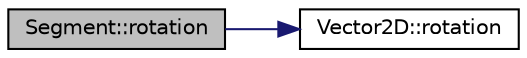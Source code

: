 digraph "Segment::rotation"
{
 // LATEX_PDF_SIZE
  edge [fontname="Helvetica",fontsize="10",labelfontname="Helvetica",labelfontsize="10"];
  node [fontname="Helvetica",fontsize="10",shape=record];
  rankdir="LR";
  Node1 [label="Segment::rotation",height=0.2,width=0.4,color="black", fillcolor="grey75", style="filled", fontcolor="black",tooltip=" "];
  Node1 -> Node2 [color="midnightblue",fontsize="10",style="solid",fontname="Helvetica"];
  Node2 [label="Vector2D::rotation",height=0.2,width=0.4,color="black", fillcolor="white", style="filled",URL="$class_vector2_d.html#afca70c03bffd9cc163968e32667d1650",tooltip=" "];
}
